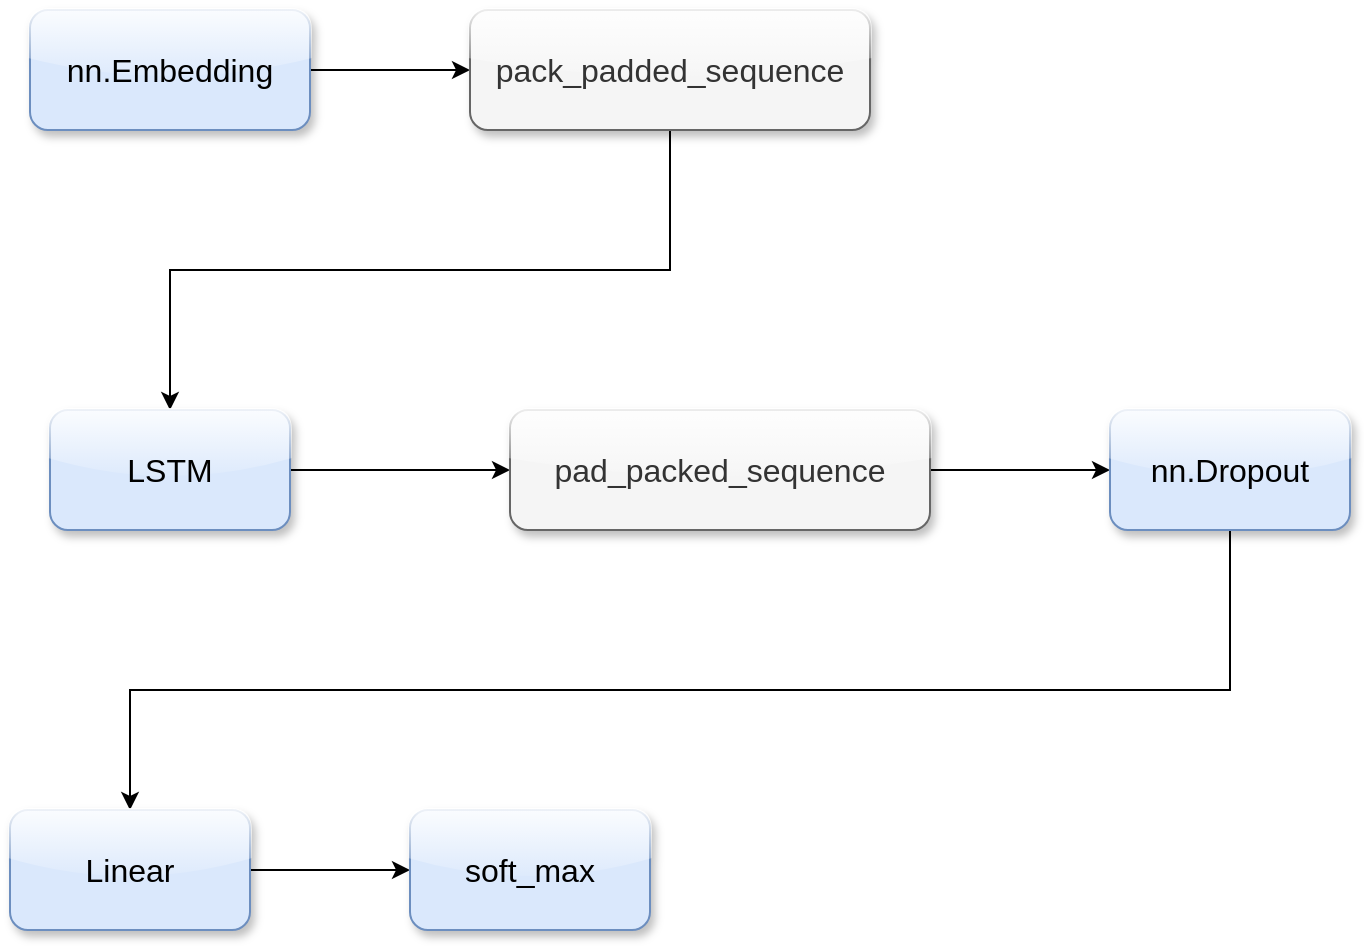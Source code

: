 <mxfile version="22.1.16" type="device">
  <diagram name="第 1 页" id="DQht6PdK1L9jNaSfBmFp">
    <mxGraphModel dx="2474" dy="1196" grid="1" gridSize="10" guides="1" tooltips="1" connect="1" arrows="1" fold="1" page="0" pageScale="1" pageWidth="827" pageHeight="1169" math="0" shadow="0">
      <root>
        <mxCell id="0" />
        <mxCell id="1" parent="0" />
        <mxCell id="cKg8zti2tpA4Ez4mKQKV-2" value="" style="edgeStyle=orthogonalEdgeStyle;rounded=0;orthogonalLoop=1;jettySize=auto;html=1;" edge="1" parent="1" source="2EOItqjmtAuVXZR8jBoR-2" target="cKg8zti2tpA4Ez4mKQKV-1">
          <mxGeometry relative="1" as="geometry" />
        </mxCell>
        <mxCell id="2EOItqjmtAuVXZR8jBoR-2" value="nn.Embedding" style="rounded=1;whiteSpace=wrap;html=1;fontSize=16;shadow=1;glass=1;fillColor=#dae8fc;strokeColor=#6c8ebf;" parent="1" vertex="1">
          <mxGeometry width="140" height="60" as="geometry" />
        </mxCell>
        <mxCell id="cKg8zti2tpA4Ez4mKQKV-4" value="" style="edgeStyle=orthogonalEdgeStyle;rounded=0;orthogonalLoop=1;jettySize=auto;html=1;" edge="1" parent="1" source="cKg8zti2tpA4Ez4mKQKV-1" target="cKg8zti2tpA4Ez4mKQKV-3">
          <mxGeometry relative="1" as="geometry">
            <Array as="points">
              <mxPoint x="320" y="130" />
              <mxPoint x="70" y="130" />
            </Array>
          </mxGeometry>
        </mxCell>
        <mxCell id="cKg8zti2tpA4Ez4mKQKV-1" value="pack_padded_sequence" style="rounded=1;whiteSpace=wrap;html=1;fontSize=16;glass=1;shadow=1;fillColor=#f5f5f5;fontColor=#333333;strokeColor=#666666;" vertex="1" parent="1">
          <mxGeometry x="220" width="200" height="60" as="geometry" />
        </mxCell>
        <mxCell id="cKg8zti2tpA4Ez4mKQKV-7" value="" style="edgeStyle=orthogonalEdgeStyle;rounded=0;orthogonalLoop=1;jettySize=auto;html=1;" edge="1" parent="1" source="cKg8zti2tpA4Ez4mKQKV-3" target="cKg8zti2tpA4Ez4mKQKV-6">
          <mxGeometry relative="1" as="geometry" />
        </mxCell>
        <mxCell id="cKg8zti2tpA4Ez4mKQKV-3" value="LSTM" style="whiteSpace=wrap;html=1;fontSize=16;rounded=1;glass=1;shadow=1;fillColor=#dae8fc;strokeColor=#6c8ebf;" vertex="1" parent="1">
          <mxGeometry x="10" y="200" width="120" height="60" as="geometry" />
        </mxCell>
        <mxCell id="cKg8zti2tpA4Ez4mKQKV-9" value="" style="edgeStyle=orthogonalEdgeStyle;rounded=0;orthogonalLoop=1;jettySize=auto;html=1;" edge="1" parent="1" source="cKg8zti2tpA4Ez4mKQKV-6" target="cKg8zti2tpA4Ez4mKQKV-8">
          <mxGeometry relative="1" as="geometry" />
        </mxCell>
        <mxCell id="cKg8zti2tpA4Ez4mKQKV-6" value="pad_packed_sequence" style="whiteSpace=wrap;html=1;fontSize=16;rounded=1;shadow=1;glass=1;fillColor=#f5f5f5;fontColor=#333333;strokeColor=#666666;" vertex="1" parent="1">
          <mxGeometry x="240" y="200" width="210" height="60" as="geometry" />
        </mxCell>
        <mxCell id="cKg8zti2tpA4Ez4mKQKV-11" value="" style="edgeStyle=orthogonalEdgeStyle;rounded=0;orthogonalLoop=1;jettySize=auto;html=1;" edge="1" parent="1" source="cKg8zti2tpA4Ez4mKQKV-8" target="cKg8zti2tpA4Ez4mKQKV-10">
          <mxGeometry relative="1" as="geometry">
            <Array as="points">
              <mxPoint x="600" y="340" />
              <mxPoint x="50" y="340" />
            </Array>
          </mxGeometry>
        </mxCell>
        <mxCell id="cKg8zti2tpA4Ez4mKQKV-8" value="nn.Dropout" style="whiteSpace=wrap;html=1;fontSize=16;rounded=1;glass=1;shadow=1;fillColor=#dae8fc;strokeColor=#6c8ebf;" vertex="1" parent="1">
          <mxGeometry x="540" y="200" width="120" height="60" as="geometry" />
        </mxCell>
        <mxCell id="cKg8zti2tpA4Ez4mKQKV-13" value="" style="edgeStyle=orthogonalEdgeStyle;rounded=0;orthogonalLoop=1;jettySize=auto;html=1;" edge="1" parent="1" source="cKg8zti2tpA4Ez4mKQKV-10" target="cKg8zti2tpA4Ez4mKQKV-12">
          <mxGeometry relative="1" as="geometry" />
        </mxCell>
        <mxCell id="cKg8zti2tpA4Ez4mKQKV-10" value="Linear" style="whiteSpace=wrap;html=1;fontSize=16;rounded=1;glass=1;shadow=1;fillColor=#dae8fc;strokeColor=#6c8ebf;" vertex="1" parent="1">
          <mxGeometry x="-10" y="400" width="120" height="60" as="geometry" />
        </mxCell>
        <mxCell id="cKg8zti2tpA4Ez4mKQKV-12" value="soft_max" style="whiteSpace=wrap;html=1;fontSize=16;rounded=1;glass=1;shadow=1;fillColor=#dae8fc;strokeColor=#6c8ebf;" vertex="1" parent="1">
          <mxGeometry x="190" y="400" width="120" height="60" as="geometry" />
        </mxCell>
      </root>
    </mxGraphModel>
  </diagram>
</mxfile>
